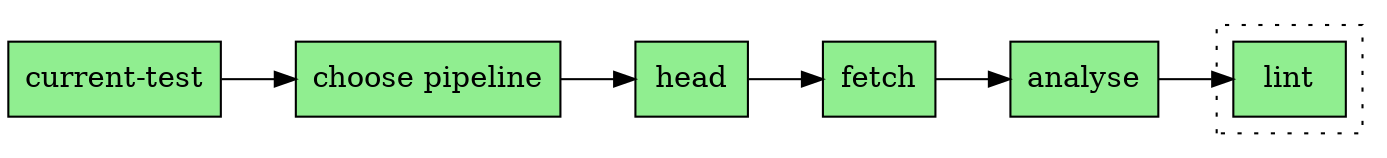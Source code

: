 digraph pipeline {
  node [shape="box"]
  rankdir=LR
  n2 [label="current-test",fillcolor="#90ee90",style="filled"]
  n1 [label="choose pipeline",fillcolor="#90ee90",style="filled"]
  n6 [label="head",fillcolor="#90ee90",style="filled"]
  n5 [label="fetch",fillcolor="#90ee90",style="filled"]
  n4 [label="analyse",fillcolor="#90ee90",style="filled"]
  subgraph cluster_0 {
  style="dotted"n8 [label="lint",fillcolor="#90ee90",style="filled"]
  }
  n4 -> n8
  n5 -> n4
  n6 -> n5
  n1 -> n6
  n2 -> n1
  }
